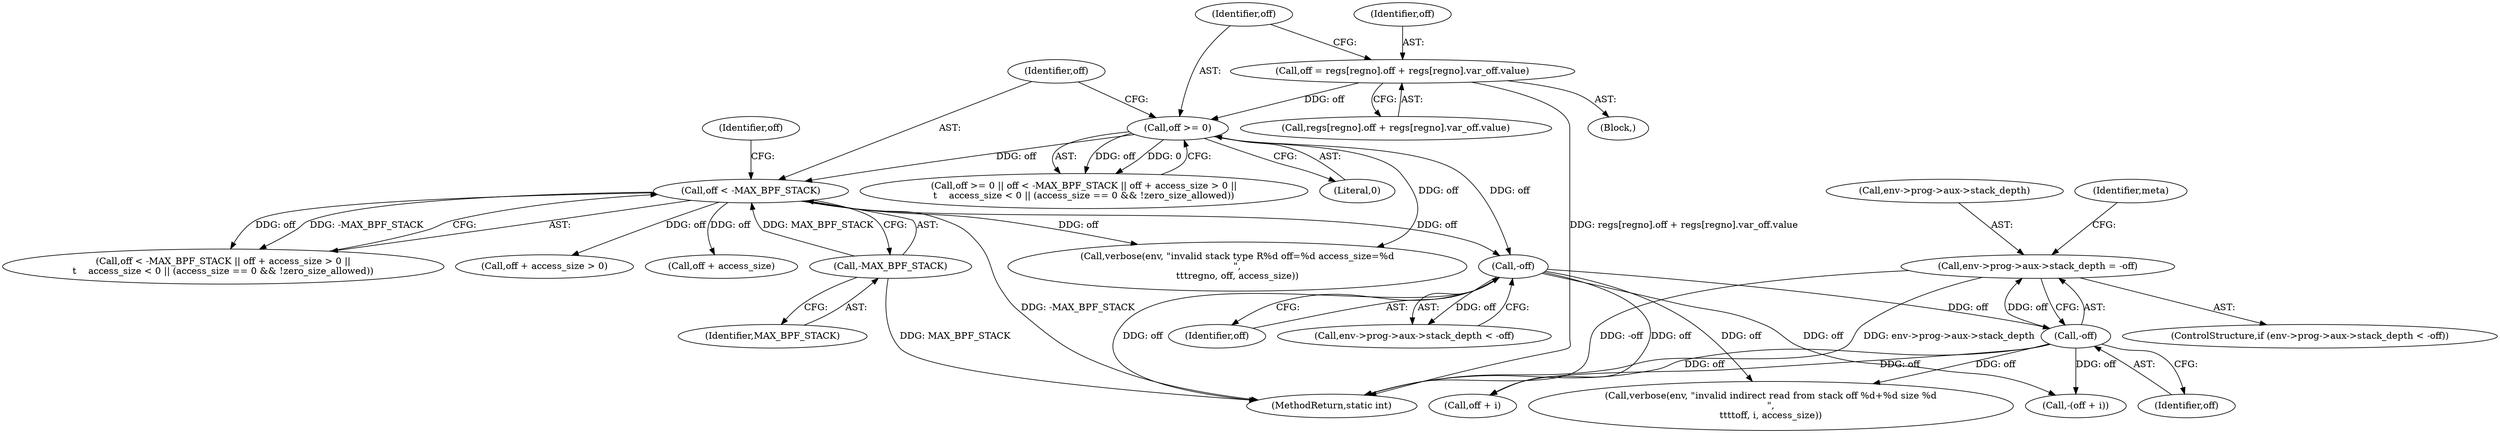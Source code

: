 digraph "0_linux_ea25f914dc164c8d56b36147ecc86bc65f83c469@pointer" {
"1000253" [label="(Call,env->prog->aux->stack_depth = -off)"];
"1000261" [label="(Call,-off)"];
"1000251" [label="(Call,-off)"];
"1000208" [label="(Call,off >= 0)"];
"1000191" [label="(Call,off = regs[regno].off + regs[regno].var_off.value)"];
"1000212" [label="(Call,off < -MAX_BPF_STACK)"];
"1000214" [label="(Call,-MAX_BPF_STACK)"];
"1000337" [label="(MethodReturn,static int)"];
"1000296" [label="(Call,off + i)"];
"1000108" [label="(Block,)"];
"1000242" [label="(ControlStructure,if (env->prog->aux->stack_depth < -off))"];
"1000265" [label="(Identifier,meta)"];
"1000251" [label="(Call,-off)"];
"1000261" [label="(Call,-off)"];
"1000253" [label="(Call,env->prog->aux->stack_depth = -off)"];
"1000192" [label="(Identifier,off)"];
"1000254" [label="(Call,env->prog->aux->stack_depth)"];
"1000233" [label="(Call,verbose(env, \"invalid stack type R%d off=%d access_size=%d\n\",\n\t\t\tregno, off, access_size))"];
"1000219" [label="(Identifier,off)"];
"1000209" [label="(Identifier,off)"];
"1000252" [label="(Identifier,off)"];
"1000211" [label="(Call,off < -MAX_BPF_STACK || off + access_size > 0 ||\n\t    access_size < 0 || (access_size == 0 && !zero_size_allowed))"];
"1000193" [label="(Call,regs[regno].off + regs[regno].var_off.value)"];
"1000326" [label="(Call,verbose(env, \"invalid indirect read from stack off %d+%d size %d\n\",\n\t\t\t\toff, i, access_size))"];
"1000207" [label="(Call,off >= 0 || off < -MAX_BPF_STACK || off + access_size > 0 ||\n\t    access_size < 0 || (access_size == 0 && !zero_size_allowed))"];
"1000212" [label="(Call,off < -MAX_BPF_STACK)"];
"1000214" [label="(Call,-MAX_BPF_STACK)"];
"1000295" [label="(Call,-(off + i))"];
"1000217" [label="(Call,off + access_size > 0)"];
"1000191" [label="(Call,off = regs[regno].off + regs[regno].var_off.value)"];
"1000243" [label="(Call,env->prog->aux->stack_depth < -off)"];
"1000208" [label="(Call,off >= 0)"];
"1000218" [label="(Call,off + access_size)"];
"1000213" [label="(Identifier,off)"];
"1000262" [label="(Identifier,off)"];
"1000210" [label="(Literal,0)"];
"1000215" [label="(Identifier,MAX_BPF_STACK)"];
"1000253" -> "1000242"  [label="AST: "];
"1000253" -> "1000261"  [label="CFG: "];
"1000254" -> "1000253"  [label="AST: "];
"1000261" -> "1000253"  [label="AST: "];
"1000265" -> "1000253"  [label="CFG: "];
"1000253" -> "1000337"  [label="DDG: env->prog->aux->stack_depth"];
"1000253" -> "1000337"  [label="DDG: -off"];
"1000261" -> "1000253"  [label="DDG: off"];
"1000261" -> "1000262"  [label="CFG: "];
"1000262" -> "1000261"  [label="AST: "];
"1000261" -> "1000337"  [label="DDG: off"];
"1000251" -> "1000261"  [label="DDG: off"];
"1000261" -> "1000295"  [label="DDG: off"];
"1000261" -> "1000296"  [label="DDG: off"];
"1000261" -> "1000326"  [label="DDG: off"];
"1000251" -> "1000243"  [label="AST: "];
"1000251" -> "1000252"  [label="CFG: "];
"1000252" -> "1000251"  [label="AST: "];
"1000243" -> "1000251"  [label="CFG: "];
"1000251" -> "1000337"  [label="DDG: off"];
"1000251" -> "1000243"  [label="DDG: off"];
"1000208" -> "1000251"  [label="DDG: off"];
"1000212" -> "1000251"  [label="DDG: off"];
"1000251" -> "1000295"  [label="DDG: off"];
"1000251" -> "1000296"  [label="DDG: off"];
"1000251" -> "1000326"  [label="DDG: off"];
"1000208" -> "1000207"  [label="AST: "];
"1000208" -> "1000210"  [label="CFG: "];
"1000209" -> "1000208"  [label="AST: "];
"1000210" -> "1000208"  [label="AST: "];
"1000213" -> "1000208"  [label="CFG: "];
"1000207" -> "1000208"  [label="CFG: "];
"1000208" -> "1000207"  [label="DDG: off"];
"1000208" -> "1000207"  [label="DDG: 0"];
"1000191" -> "1000208"  [label="DDG: off"];
"1000208" -> "1000212"  [label="DDG: off"];
"1000208" -> "1000233"  [label="DDG: off"];
"1000191" -> "1000108"  [label="AST: "];
"1000191" -> "1000193"  [label="CFG: "];
"1000192" -> "1000191"  [label="AST: "];
"1000193" -> "1000191"  [label="AST: "];
"1000209" -> "1000191"  [label="CFG: "];
"1000191" -> "1000337"  [label="DDG: regs[regno].off + regs[regno].var_off.value"];
"1000212" -> "1000211"  [label="AST: "];
"1000212" -> "1000214"  [label="CFG: "];
"1000213" -> "1000212"  [label="AST: "];
"1000214" -> "1000212"  [label="AST: "];
"1000219" -> "1000212"  [label="CFG: "];
"1000211" -> "1000212"  [label="CFG: "];
"1000212" -> "1000337"  [label="DDG: -MAX_BPF_STACK"];
"1000212" -> "1000211"  [label="DDG: off"];
"1000212" -> "1000211"  [label="DDG: -MAX_BPF_STACK"];
"1000214" -> "1000212"  [label="DDG: MAX_BPF_STACK"];
"1000212" -> "1000217"  [label="DDG: off"];
"1000212" -> "1000218"  [label="DDG: off"];
"1000212" -> "1000233"  [label="DDG: off"];
"1000214" -> "1000215"  [label="CFG: "];
"1000215" -> "1000214"  [label="AST: "];
"1000214" -> "1000337"  [label="DDG: MAX_BPF_STACK"];
}
